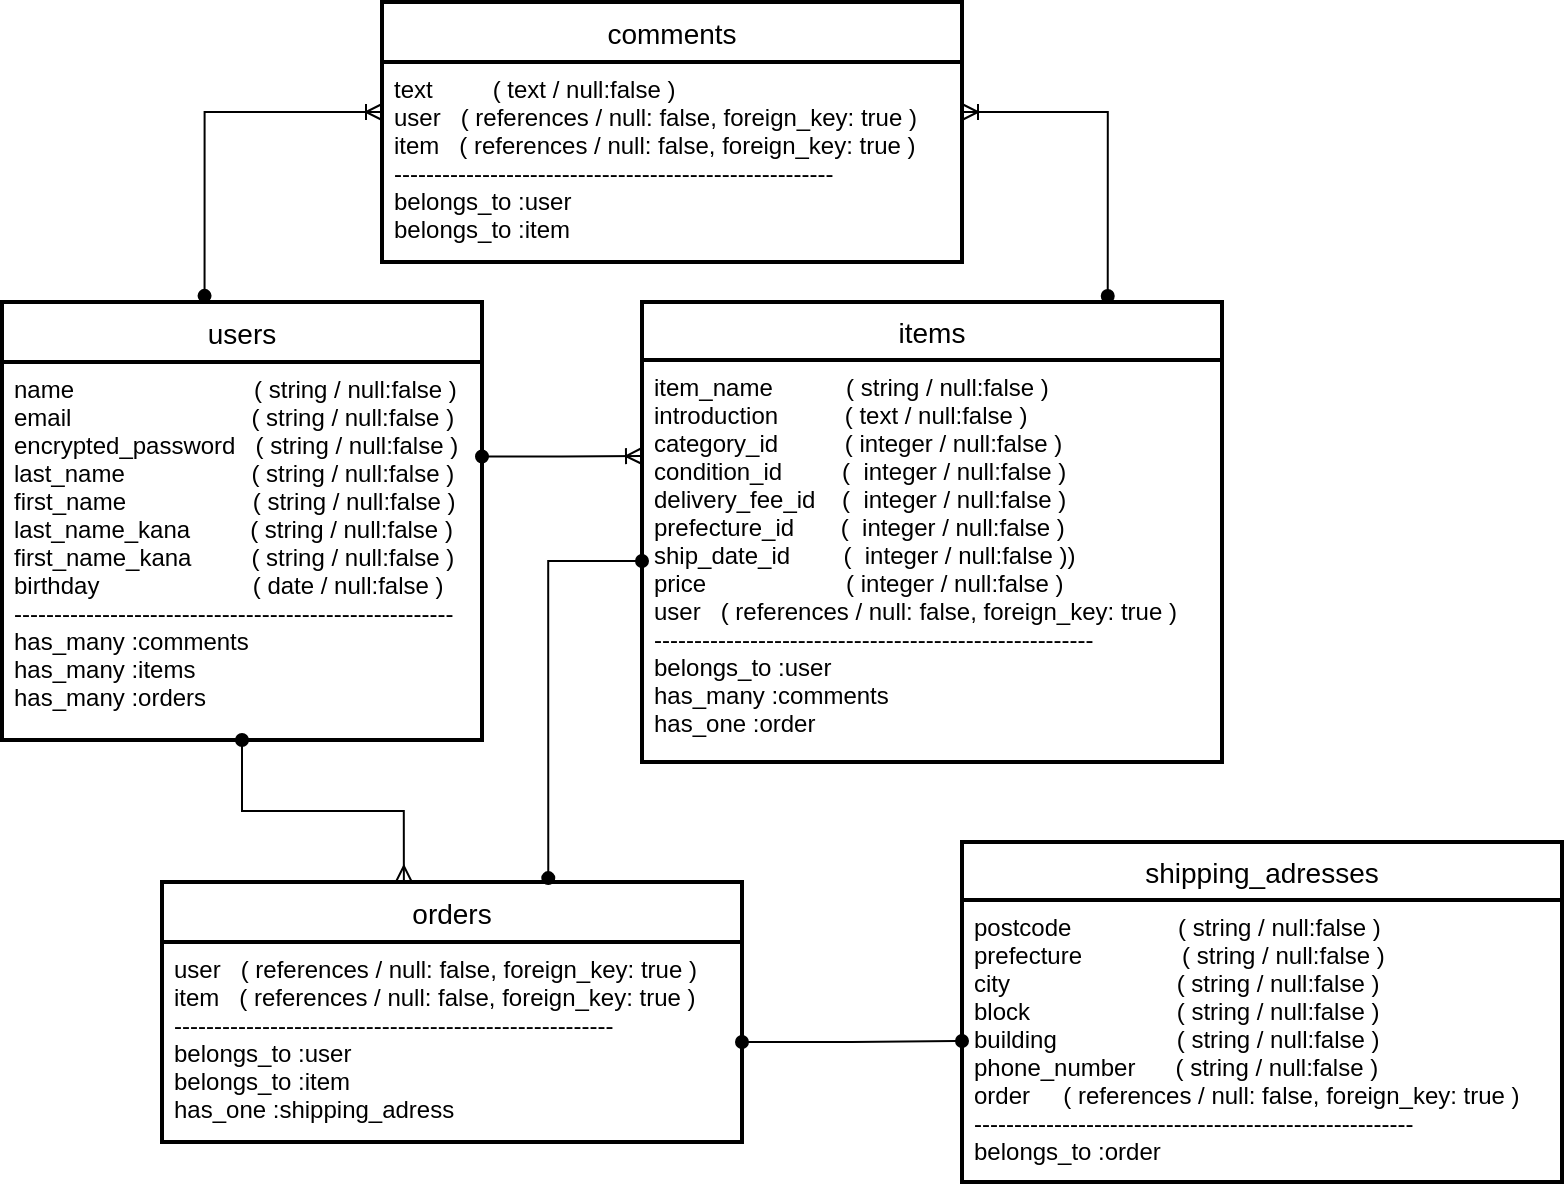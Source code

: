 <mxfile version="13.10.0" type="embed">
    <diagram id="PR4m7B_9ruqSuGYiEFVW" name="ページ1">
        <mxGraphModel dx="489" dy="595" grid="1" gridSize="10" guides="1" tooltips="1" connect="1" arrows="1" fold="1" page="1" pageScale="1" pageWidth="1169" pageHeight="827" math="0" shadow="0">
            <root>
                <mxCell id="0"/>
                <mxCell id="1" parent="0"/>
                <mxCell id="35" value="users" style="swimlane;childLayout=stackLayout;horizontal=1;startSize=30;horizontalStack=0;rounded=0;fontSize=14;fontStyle=0;strokeWidth=2;resizeParent=0;resizeLast=1;shadow=0;dashed=0;align=center;" parent="1" vertex="1">
                    <mxGeometry x="160" y="180" width="240" height="219" as="geometry"/>
                </mxCell>
                <mxCell id="36" value="name                           ( string / null:false )&#10;email                           ( string / null:false )&#10;encrypted_password   ( string / null:false )&#10;last_name                   ( string / null:false )&#10;first_name                   ( string / null:false )&#10;last_name_kana         ( string / null:false )&#10;first_name_kana         ( string / null:false )&#10;birthday                       ( date / null:false )&#10;-------------------------------------------------------&#10;has_many :comments&#10;has_many :items&#10;has_many :orders " style="align=left;strokeColor=none;fillColor=none;spacingLeft=4;fontSize=12;verticalAlign=top;resizable=0;rotatable=0;part=1;" parent="35" vertex="1">
                    <mxGeometry y="30" width="240" height="189" as="geometry"/>
                </mxCell>
                <mxCell id="39" value="items" style="swimlane;childLayout=stackLayout;horizontal=1;startSize=29;horizontalStack=0;rounded=0;fontSize=14;fontStyle=0;strokeWidth=2;resizeParent=0;resizeLast=1;shadow=0;align=center;" parent="1" vertex="1">
                    <mxGeometry x="480" y="180" width="290" height="230" as="geometry"/>
                </mxCell>
                <mxCell id="40" value="item_name           ( string / null:false )&#10;introduction          ( text / null:false )&#10;category_id          ( integer / null:false )&#10;condition_id         (  integer / null:false )&#10;delivery_fee_id    (  integer / null:false )&#10;prefecture_id       (  integer / null:false )&#10;ship_date_id        (  integer / null:false ))&#10;price                     ( integer / null:false )&#10;user   ( references / null: false, foreign_key: true )&#10;-------------------------------------------------------&#10;belongs_to :user&#10;has_many :comments&#10;has_one :order" style="align=left;strokeColor=none;fillColor=none;spacingLeft=4;fontSize=12;verticalAlign=top;resizable=0;rotatable=0;part=1;dashed=1;" parent="39" vertex="1">
                    <mxGeometry y="29" width="290" height="201" as="geometry"/>
                </mxCell>
                <mxCell id="65" value="shipping_adresses" style="swimlane;childLayout=stackLayout;horizontal=1;startSize=29;horizontalStack=0;rounded=0;fontSize=14;fontStyle=0;strokeWidth=2;resizeParent=0;resizeLast=1;shadow=0;align=center;" parent="1" vertex="1">
                    <mxGeometry x="640" y="450" width="300" height="170" as="geometry"/>
                </mxCell>
                <mxCell id="66" value="postcode                ( string / null:false )&#10;prefecture               ( string / null:false )&#10;city                         ( string / null:false )&#10;block                      ( string / null:false )&#10;building                  ( string / null:false )&#10;phone_number      ( string / null:false )&#10;order     ( references / null: false, foreign_key: true )&#10;-------------------------------------------------------&#10;belongs_to :order&#10;" style="align=left;strokeColor=none;fillColor=none;spacingLeft=4;fontSize=12;verticalAlign=top;resizable=0;rotatable=0;part=1;dashed=1;" parent="65" vertex="1">
                    <mxGeometry y="29" width="300" height="141" as="geometry"/>
                </mxCell>
                <mxCell id="67" value="orders" style="swimlane;childLayout=stackLayout;horizontal=1;startSize=30;horizontalStack=0;rounded=0;fontSize=14;fontStyle=0;strokeWidth=2;resizeParent=0;resizeLast=1;shadow=0;dashed=0;align=center;" parent="1" vertex="1">
                    <mxGeometry x="240" y="470" width="290" height="130" as="geometry"/>
                </mxCell>
                <mxCell id="68" value="user   ( references / null: false, foreign_key: true )&#10;item   ( references / null: false, foreign_key: true )&#10;-------------------------------------------------------&#10;belongs_to :user&#10;belongs_to :item&#10;has_one :shipping_adress" style="align=left;strokeColor=none;fillColor=none;spacingLeft=4;fontSize=12;verticalAlign=top;resizable=0;rotatable=0;part=1;" parent="67" vertex="1">
                    <mxGeometry y="30" width="290" height="100" as="geometry"/>
                </mxCell>
                <mxCell id="69" value="comments" style="swimlane;childLayout=stackLayout;horizontal=1;startSize=30;horizontalStack=0;rounded=0;fontSize=14;fontStyle=0;strokeWidth=2;resizeParent=0;resizeLast=1;shadow=0;dashed=0;align=center;" parent="1" vertex="1">
                    <mxGeometry x="350" y="30" width="290" height="130" as="geometry"/>
                </mxCell>
                <mxCell id="70" value="text         ( text / null:false )&#10;user   ( references / null: false, foreign_key: true )&#10;item   ( references / null: false, foreign_key: true )&#10;-------------------------------------------------------&#10;belongs_to :user&#10;belongs_to :item" style="align=left;strokeColor=none;fillColor=none;spacingLeft=4;fontSize=12;verticalAlign=top;resizable=0;rotatable=0;part=1;" parent="69" vertex="1">
                    <mxGeometry y="30" width="290" height="100" as="geometry"/>
                </mxCell>
                <mxCell id="72" style="edgeStyle=orthogonalEdgeStyle;rounded=0;orthogonalLoop=1;jettySize=auto;html=1;exitX=0.5;exitY=1;exitDx=0;exitDy=0;startArrow=oval;startFill=1;endArrow=ERmany;endFill=0;entryX=0.417;entryY=0;entryDx=0;entryDy=0;entryPerimeter=0;" parent="1" source="36" target="67" edge="1">
                    <mxGeometry relative="1" as="geometry">
                        <mxPoint x="320" y="460" as="targetPoint"/>
                    </mxGeometry>
                </mxCell>
                <mxCell id="73" style="edgeStyle=orthogonalEdgeStyle;rounded=0;orthogonalLoop=1;jettySize=auto;html=1;exitX=0;exitY=0.5;exitDx=0;exitDy=0;entryX=0.666;entryY=-0.015;entryDx=0;entryDy=0;entryPerimeter=0;startArrow=oval;startFill=1;endArrow=oval;endFill=1;" parent="1" source="40" target="67" edge="1">
                    <mxGeometry relative="1" as="geometry"/>
                </mxCell>
                <mxCell id="74" style="edgeStyle=orthogonalEdgeStyle;rounded=0;orthogonalLoop=1;jettySize=auto;html=1;exitX=1;exitY=0.25;exitDx=0;exitDy=0;startArrow=oval;startFill=1;endArrow=ERoneToMany;endFill=0;" parent="1" source="36" edge="1">
                    <mxGeometry relative="1" as="geometry">
                        <mxPoint x="480" y="257" as="targetPoint"/>
                    </mxGeometry>
                </mxCell>
                <mxCell id="79" style="edgeStyle=orthogonalEdgeStyle;rounded=0;orthogonalLoop=1;jettySize=auto;html=1;exitX=1;exitY=0.5;exitDx=0;exitDy=0;startArrow=oval;startFill=1;endArrow=oval;endFill=1;" parent="1" source="68" target="66" edge="1">
                    <mxGeometry relative="1" as="geometry">
                        <mxPoint x="630" y="550" as="targetPoint"/>
                    </mxGeometry>
                </mxCell>
                <mxCell id="80" style="edgeStyle=orthogonalEdgeStyle;rounded=0;orthogonalLoop=1;jettySize=auto;html=1;exitX=1;exitY=0.25;exitDx=0;exitDy=0;entryX=0.803;entryY=-0.013;entryDx=0;entryDy=0;entryPerimeter=0;startArrow=ERoneToMany;startFill=0;endArrow=oval;endFill=1;" parent="1" source="70" target="39" edge="1">
                    <mxGeometry relative="1" as="geometry"/>
                </mxCell>
                <mxCell id="81" style="edgeStyle=orthogonalEdgeStyle;rounded=0;orthogonalLoop=1;jettySize=auto;html=1;exitX=0;exitY=0.25;exitDx=0;exitDy=0;entryX=0.422;entryY=-0.014;entryDx=0;entryDy=0;entryPerimeter=0;startArrow=ERoneToMany;startFill=0;endArrow=oval;endFill=1;" parent="1" source="70" target="35" edge="1">
                    <mxGeometry relative="1" as="geometry"/>
                </mxCell>
            </root>
        </mxGraphModel>
    </diagram>
</mxfile>